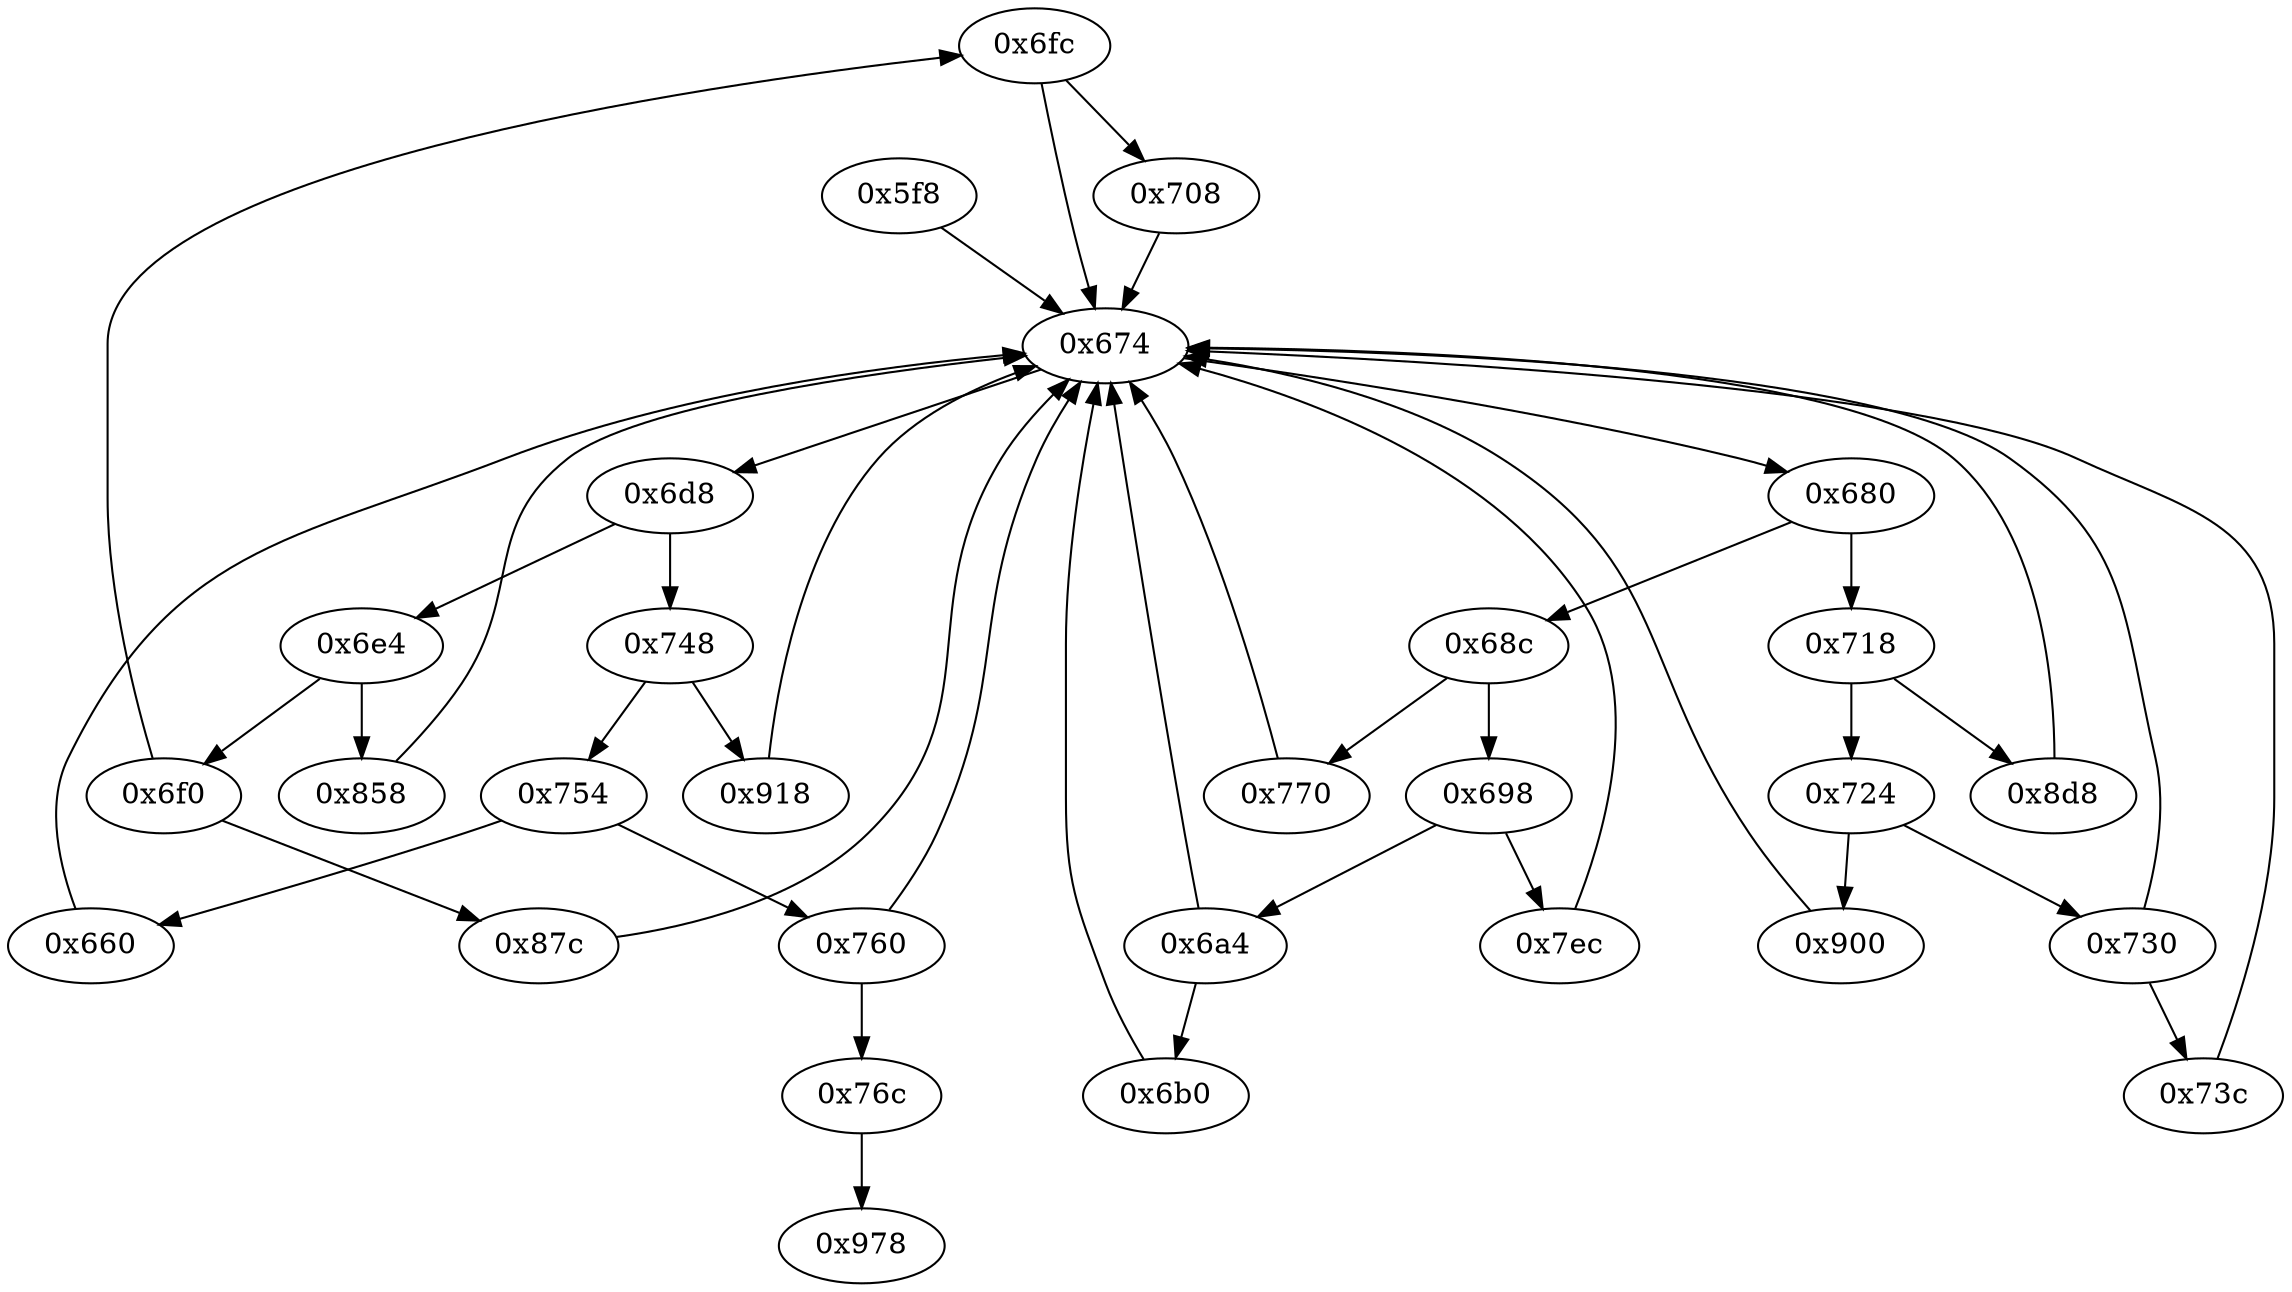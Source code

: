 strict digraph "" {
	"0x6fc"	 [opcode="[u'ldr', u'cmp', u'b']"];
	"0x674"	 [opcode="[u'ldr', u'cmp', u'b']"];
	"0x6fc" -> "0x674";
	"0x708"	 [opcode="[u'ldr', u'ldr', u'mov', u'b']"];
	"0x6fc" -> "0x708";
	"0x680"	 [opcode="[u'ldr', u'cmp', u'b']"];
	"0x718"	 [opcode="[u'ldr', u'cmp', u'b']"];
	"0x680" -> "0x718";
	"0x68c"	 [opcode="[u'ldr', u'cmp', u'b']"];
	"0x680" -> "0x68c";
	"0x6a4"	 [opcode="[u'ldr', u'cmp', u'b']"];
	"0x6a4" -> "0x674";
	"0x6b0"	 [opcode="[u'ldr', u'str', u'ldr', u'str', u'ldr', u'ldr', u'ldr', u'cmp', u'mov', u'b']"];
	"0x6a4" -> "0x6b0";
	"0x8d8"	 [opcode="[u'ldr', u'ldr', u'rsb', u'sub', u'rsb', u'ldr', u'rsb', u'rsb', u'ldr', u'b']"];
	"0x8d8" -> "0x674";
	"0x87c"	 [opcode="[u'ldr', u'ldr', u'ldr', u'ldr', u'mov', u'sub', u'cmp', u'mul', u'mov', u'mov', u'mvn', u'orr', u'cmn', u'mov', u'teq', u'ldr', \
u'mov', u'cmn', u'mov', u'mov', u'cmp', u'mov', u'b']"];
	"0x87c" -> "0x674";
	"0x6e4"	 [opcode="[u'ldr', u'cmp', u'b']"];
	"0x6f0"	 [opcode="[u'ldr', u'cmp', u'b']"];
	"0x6e4" -> "0x6f0";
	"0x858"	 [opcode="[u'ldr', u'ldr', u'add', u'str', u'ldr', u'add', u'str', u'ldr', u'b']"];
	"0x6e4" -> "0x858";
	"0x674" -> "0x680";
	"0x6d8"	 [opcode="[u'ldr', u'cmp', u'b']"];
	"0x674" -> "0x6d8";
	"0x718" -> "0x8d8";
	"0x724"	 [opcode="[u'ldr', u'cmp', u'b']"];
	"0x718" -> "0x724";
	"0x900"	 [opcode="[u'ldrb', u'ldr', u'ldr', u'cmp', u'mov', u'b']"];
	"0x900" -> "0x674";
	"0x730"	 [opcode="[u'ldr', u'cmp', u'b']"];
	"0x730" -> "0x674";
	"0x73c"	 [opcode="[u'ldr', u'mov', u'b']"];
	"0x730" -> "0x73c";
	"0x76c"	 [opcode="[u'b']"];
	"0x978"	 [opcode="[u'mov', u'sub', u'pop']"];
	"0x76c" -> "0x978";
	"0x754"	 [opcode="[u'ldr', u'cmp', u'b']"];
	"0x660"	 [opcode="[u'ldr', u'ldr', u'bl', u'mvn', u'mov']"];
	"0x754" -> "0x660";
	"0x760"	 [opcode="[u'ldr', u'cmp', u'b']"];
	"0x754" -> "0x760";
	"0x770"	 [opcode="[u'ldr', u'ldr', u'ldr', u'ldrb', u'ldr', u'cmp', u'mov', u'mov', u'strb', u'ldr', u'ldr', u'rsb', u'mvn', u'mul', u'mvn', u'ldr', \
u'ldr', u'orr', u'mov', u'cmn', u'mov', u'cmp', u'mov', u'mov', u'mov', u'cmn', u'mov', u'mov', u'teq', u'mov', u'b']"];
	"0x770" -> "0x674";
	"0x698"	 [opcode="[u'ldr', u'cmp', u'b']"];
	"0x698" -> "0x6a4";
	"0x7ec"	 [opcode="[u'ldr', u'ldr', u'bl', u'ldr', u'mvn', u'mov', u'ldr', u'ldr', u'ldr', u'cmp', u'mov', u'sub', u'mul', u'mvn', u'mov', u'orr', \
u'ldr', u'cmn', u'mov', u'teq', u'ldr', u'mov', u'cmn', u'mov', u'cmp', u'mov', u'b']"];
	"0x698" -> "0x7ec";
	"0x660" -> "0x674";
	"0x68c" -> "0x770";
	"0x68c" -> "0x698";
	"0x6f0" -> "0x6fc";
	"0x6f0" -> "0x87c";
	"0x6d8" -> "0x6e4";
	"0x748"	 [opcode="[u'ldr', u'cmp', u'b']"];
	"0x6d8" -> "0x748";
	"0x858" -> "0x674";
	"0x760" -> "0x674";
	"0x760" -> "0x76c";
	"0x708" -> "0x674";
	"0x918"	 [opcode="[u'ldr', u'str', u'str', u'ldr', u'rsb', u'mvn', u'mul', u'eor', u'and', u'ldr', u'mov', u'mov', u'ldr', u'cmp', u'mov', u'cmp', \
u'mov', u'mov', u'cmp', u'mov', u'mov', u'teq', u'mov', u'b']"];
	"0x918" -> "0x674";
	"0x724" -> "0x900";
	"0x724" -> "0x730";
	"0x6b0" -> "0x674";
	"0x5f8"	 [opcode="[u'push', u'add', u'sub', u'mov', u'str', u'mvn', u'str', u'ldr', u'ldr', u'ldr', u'ldr', u'str', u'ldr', u'str', u'ldr', u'ldr', \
u'add', u'str', u'ldr', u'str', u'add', u'str', u'mov', u'str', u'mov', u'b']"];
	"0x5f8" -> "0x674";
	"0x748" -> "0x754";
	"0x748" -> "0x918";
	"0x73c" -> "0x674";
	"0x7ec" -> "0x674";
}
